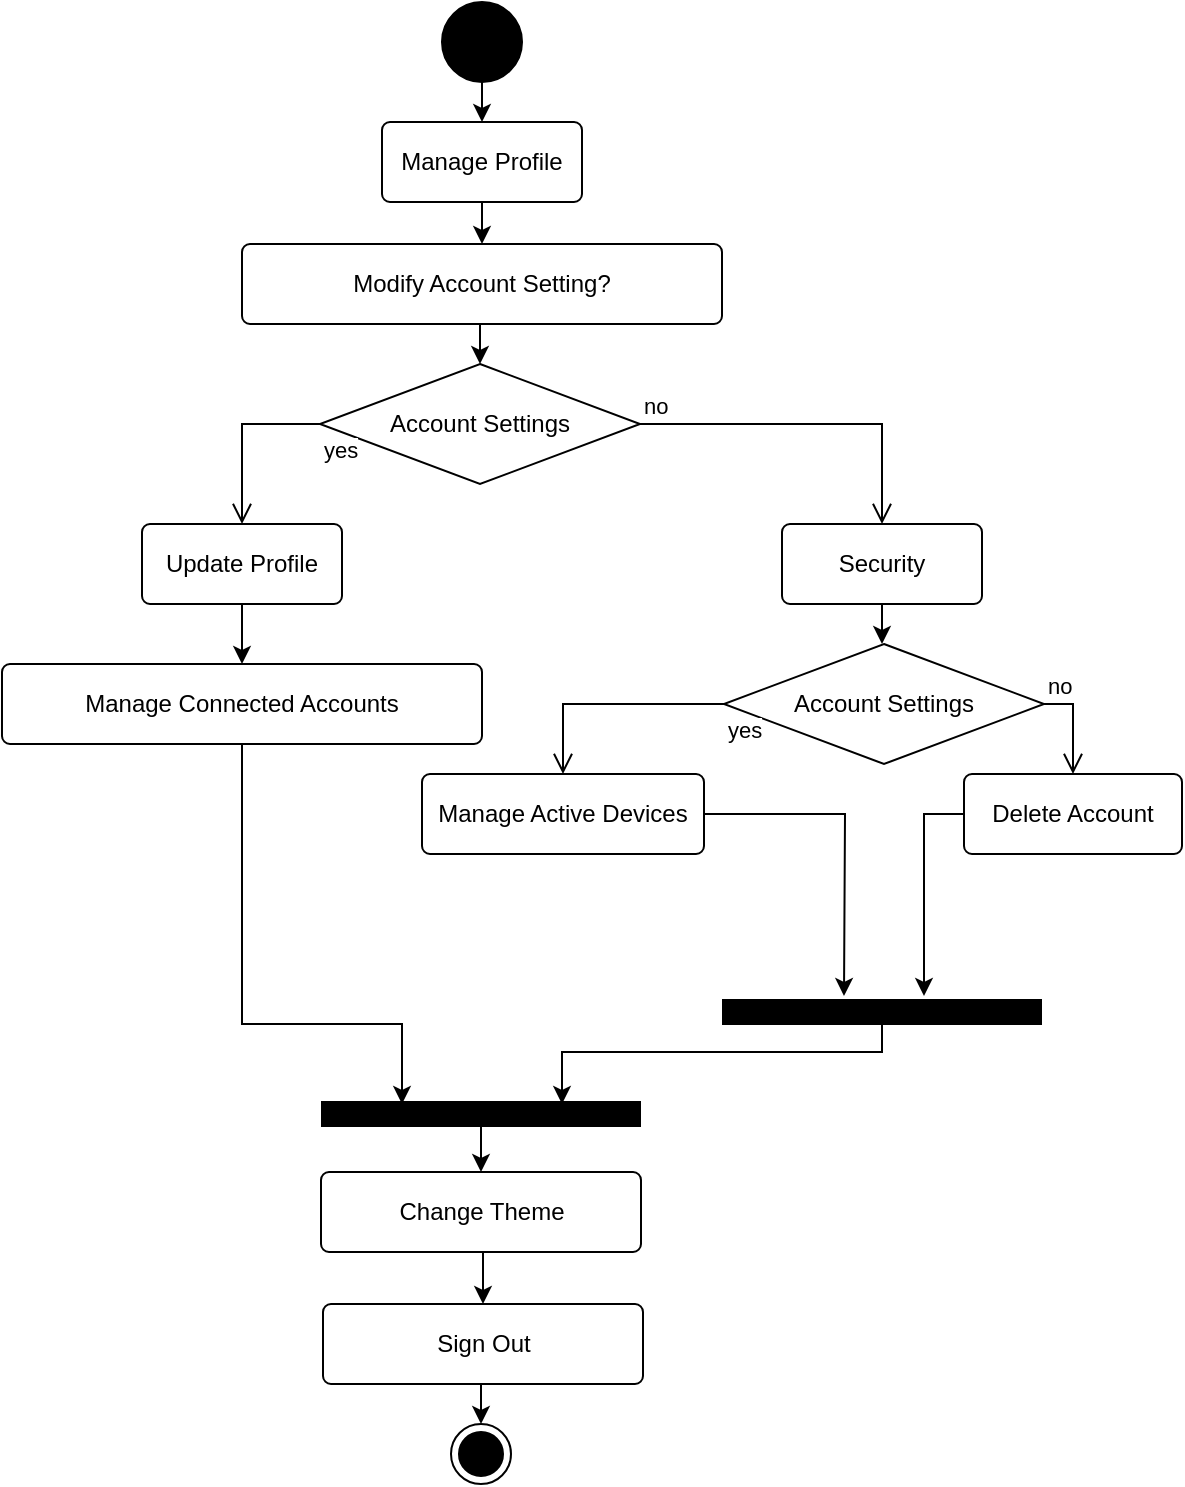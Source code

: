 <mxfile version="24.2.2" type="github">
  <diagram name="Page-1" id="7LJppE1JE4XpLKsh6bBd">
    <mxGraphModel dx="1235" dy="1783" grid="1" gridSize="10" guides="1" tooltips="1" connect="1" arrows="1" fold="1" page="1" pageScale="1" pageWidth="827" pageHeight="1169" math="0" shadow="0">
      <root>
        <mxCell id="0" />
        <mxCell id="1" parent="0" />
        <mxCell id="F_9zOkvMGBa57DA_jnb--28" style="edgeStyle=orthogonalEdgeStyle;rounded=0;orthogonalLoop=1;jettySize=auto;html=1;exitX=0.5;exitY=1;exitDx=0;exitDy=0;entryX=0.5;entryY=0;entryDx=0;entryDy=0;" parent="1" source="F_9zOkvMGBa57DA_jnb--2" target="F_9zOkvMGBa57DA_jnb--4" edge="1">
          <mxGeometry relative="1" as="geometry" />
        </mxCell>
        <mxCell id="F_9zOkvMGBa57DA_jnb--2" value="" style="ellipse;whiteSpace=wrap;html=1;aspect=fixed;fillColor=#000000;" parent="1" vertex="1">
          <mxGeometry x="380" y="-221" width="40" height="40" as="geometry" />
        </mxCell>
        <mxCell id="F_9zOkvMGBa57DA_jnb--44" style="edgeStyle=orthogonalEdgeStyle;rounded=0;orthogonalLoop=1;jettySize=auto;html=1;exitX=0.5;exitY=1;exitDx=0;exitDy=0;entryX=0.5;entryY=0;entryDx=0;entryDy=0;" parent="1" source="F_9zOkvMGBa57DA_jnb--4" target="F_9zOkvMGBa57DA_jnb--43" edge="1">
          <mxGeometry relative="1" as="geometry" />
        </mxCell>
        <mxCell id="F_9zOkvMGBa57DA_jnb--4" value="Manage Profile" style="rounded=1;arcSize=10;whiteSpace=wrap;html=1;align=center;" parent="1" vertex="1">
          <mxGeometry x="350" y="-161" width="100" height="40" as="geometry" />
        </mxCell>
        <mxCell id="F_9zOkvMGBa57DA_jnb--22" style="edgeStyle=orthogonalEdgeStyle;rounded=0;orthogonalLoop=1;jettySize=auto;html=1;exitX=0.5;exitY=1;exitDx=0;exitDy=0;entryX=0.5;entryY=0;entryDx=0;entryDy=0;" parent="1" source="F_9zOkvMGBa57DA_jnb--9" target="F_9zOkvMGBa57DA_jnb--11" edge="1">
          <mxGeometry relative="1" as="geometry" />
        </mxCell>
        <mxCell id="F_9zOkvMGBa57DA_jnb--9" value="Update Profile" style="rounded=1;arcSize=10;whiteSpace=wrap;html=1;align=center;" parent="1" vertex="1">
          <mxGeometry x="230" y="40" width="100" height="40" as="geometry" />
        </mxCell>
        <mxCell id="F_9zOkvMGBa57DA_jnb--36" style="edgeStyle=orthogonalEdgeStyle;rounded=0;orthogonalLoop=1;jettySize=auto;html=1;exitX=0.5;exitY=1;exitDx=0;exitDy=0;entryX=0.5;entryY=0;entryDx=0;entryDy=0;" parent="1" source="F_9zOkvMGBa57DA_jnb--10" edge="1">
          <mxGeometry relative="1" as="geometry">
            <mxPoint x="600" y="100" as="targetPoint" />
          </mxGeometry>
        </mxCell>
        <mxCell id="F_9zOkvMGBa57DA_jnb--10" value="Security" style="rounded=1;arcSize=10;whiteSpace=wrap;html=1;align=center;" parent="1" vertex="1">
          <mxGeometry x="550" y="40" width="100" height="40" as="geometry" />
        </mxCell>
        <mxCell id="F_9zOkvMGBa57DA_jnb--51" style="edgeStyle=orthogonalEdgeStyle;rounded=0;orthogonalLoop=1;jettySize=auto;html=1;exitX=0.5;exitY=1;exitDx=0;exitDy=0;" parent="1" source="F_9zOkvMGBa57DA_jnb--11" edge="1">
          <mxGeometry relative="1" as="geometry">
            <mxPoint x="360" y="330" as="targetPoint" />
            <Array as="points">
              <mxPoint x="280" y="290" />
              <mxPoint x="360" y="290" />
            </Array>
            <mxPoint x="280" y="200" as="sourcePoint" />
          </mxGeometry>
        </mxCell>
        <mxCell id="F_9zOkvMGBa57DA_jnb--11" value="Manage Connected Accounts" style="rounded=1;arcSize=10;whiteSpace=wrap;html=1;align=center;" parent="1" vertex="1">
          <mxGeometry x="160" y="110" width="240" height="40" as="geometry" />
        </mxCell>
        <mxCell id="F_9zOkvMGBa57DA_jnb--30" style="edgeStyle=orthogonalEdgeStyle;rounded=0;orthogonalLoop=1;jettySize=auto;html=1;exitX=1;exitY=0.5;exitDx=0;exitDy=0;" parent="1" source="F_9zOkvMGBa57DA_jnb--16" edge="1">
          <mxGeometry relative="1" as="geometry">
            <mxPoint x="581" y="276" as="targetPoint" />
          </mxGeometry>
        </mxCell>
        <mxCell id="F_9zOkvMGBa57DA_jnb--16" value="Manage Active Devices" style="rounded=1;arcSize=10;whiteSpace=wrap;html=1;align=center;" parent="1" vertex="1">
          <mxGeometry x="370" y="165" width="141" height="40" as="geometry" />
        </mxCell>
        <mxCell id="F_9zOkvMGBa57DA_jnb--50" style="edgeStyle=orthogonalEdgeStyle;rounded=0;orthogonalLoop=1;jettySize=auto;html=1;exitX=0;exitY=0.5;exitDx=0;exitDy=0;" parent="1" source="F_9zOkvMGBa57DA_jnb--17" edge="1">
          <mxGeometry relative="1" as="geometry">
            <mxPoint x="621" y="276" as="targetPoint" />
            <Array as="points">
              <mxPoint x="621" y="185" />
              <mxPoint x="621" y="276" />
            </Array>
          </mxGeometry>
        </mxCell>
        <mxCell id="F_9zOkvMGBa57DA_jnb--17" value="Delete Account" style="rounded=1;arcSize=10;whiteSpace=wrap;html=1;align=center;" parent="1" vertex="1">
          <mxGeometry x="641" y="165" width="109" height="40" as="geometry" />
        </mxCell>
        <mxCell id="F_9zOkvMGBa57DA_jnb--19" value="" style="line;strokeWidth=13;rotatable=0;dashed=0;labelPosition=right;align=left;verticalAlign=middle;spacingTop=0;spacingLeft=6;points=[];portConstraint=eastwest;" parent="1" vertex="1">
          <mxGeometry x="319.5" y="330" width="160" height="10" as="geometry" />
        </mxCell>
        <mxCell id="F_9zOkvMGBa57DA_jnb--55" style="edgeStyle=orthogonalEdgeStyle;rounded=0;orthogonalLoop=1;jettySize=auto;html=1;exitX=0.5;exitY=1;exitDx=0;exitDy=0;entryX=0.5;entryY=0;entryDx=0;entryDy=0;" parent="1" source="F_9zOkvMGBa57DA_jnb--20" target="F_9zOkvMGBa57DA_jnb--54" edge="1">
          <mxGeometry relative="1" as="geometry" />
        </mxCell>
        <mxCell id="F_9zOkvMGBa57DA_jnb--20" value="Change Theme" style="rounded=1;arcSize=10;whiteSpace=wrap;html=1;align=center;" parent="1" vertex="1">
          <mxGeometry x="319.5" y="364" width="160" height="40" as="geometry" />
        </mxCell>
        <mxCell id="F_9zOkvMGBa57DA_jnb--24" value="Account Settings" style="rhombus;whiteSpace=wrap;html=1;fontColor=#000000;fillColor=#FFFFFF;strokeColor=#000000;" parent="1" vertex="1">
          <mxGeometry x="319" y="-40" width="160" height="60" as="geometry" />
        </mxCell>
        <mxCell id="F_9zOkvMGBa57DA_jnb--25" value="no" style="edgeStyle=orthogonalEdgeStyle;html=1;align=left;verticalAlign=bottom;endArrow=open;endSize=8;strokeColor=#000000;rounded=0;entryX=0.5;entryY=0;entryDx=0;entryDy=0;" parent="1" source="F_9zOkvMGBa57DA_jnb--24" target="F_9zOkvMGBa57DA_jnb--10" edge="1">
          <mxGeometry x="-1" relative="1" as="geometry">
            <mxPoint x="370" y="270" as="targetPoint" />
          </mxGeometry>
        </mxCell>
        <mxCell id="F_9zOkvMGBa57DA_jnb--26" value="yes" style="edgeStyle=orthogonalEdgeStyle;html=1;align=left;verticalAlign=top;endArrow=open;endSize=8;strokeColor=#000000;rounded=0;entryX=0.5;entryY=0;entryDx=0;entryDy=0;exitX=0;exitY=0.5;exitDx=0;exitDy=0;" parent="1" source="F_9zOkvMGBa57DA_jnb--24" target="F_9zOkvMGBa57DA_jnb--9" edge="1">
          <mxGeometry x="-1" relative="1" as="geometry">
            <mxPoint x="230" y="350" as="targetPoint" />
          </mxGeometry>
        </mxCell>
        <mxCell id="F_9zOkvMGBa57DA_jnb--34" value="" style="endArrow=classic;html=1;rounded=0;entryX=0.5;entryY=0;entryDx=0;entryDy=0;" parent="1" source="F_9zOkvMGBa57DA_jnb--19" target="F_9zOkvMGBa57DA_jnb--20" edge="1">
          <mxGeometry width="50" height="50" relative="1" as="geometry">
            <mxPoint x="299.5" y="334" as="sourcePoint" />
            <mxPoint x="349.5" y="284" as="targetPoint" />
          </mxGeometry>
        </mxCell>
        <mxCell id="F_9zOkvMGBa57DA_jnb--40" value="" style="line;strokeWidth=13;rotatable=0;dashed=0;labelPosition=right;align=left;verticalAlign=middle;spacingTop=0;spacingLeft=6;points=[];portConstraint=eastwest;" parent="1" vertex="1">
          <mxGeometry x="520" y="279" width="160" height="10" as="geometry" />
        </mxCell>
        <mxCell id="F_9zOkvMGBa57DA_jnb--41" value="" style="endArrow=classic;html=1;rounded=0;" parent="1" edge="1">
          <mxGeometry width="50" height="50" relative="1" as="geometry">
            <mxPoint x="600" y="290" as="sourcePoint" />
            <mxPoint x="440" y="330" as="targetPoint" />
            <Array as="points">
              <mxPoint x="600" y="304" />
              <mxPoint x="440" y="304" />
            </Array>
          </mxGeometry>
        </mxCell>
        <mxCell id="F_9zOkvMGBa57DA_jnb--45" style="edgeStyle=orthogonalEdgeStyle;rounded=0;orthogonalLoop=1;jettySize=auto;html=1;exitX=0.5;exitY=1;exitDx=0;exitDy=0;entryX=0.5;entryY=0;entryDx=0;entryDy=0;" parent="1" source="F_9zOkvMGBa57DA_jnb--43" target="F_9zOkvMGBa57DA_jnb--24" edge="1">
          <mxGeometry relative="1" as="geometry" />
        </mxCell>
        <mxCell id="F_9zOkvMGBa57DA_jnb--43" value="Modify Account Setting?" style="rounded=1;arcSize=10;whiteSpace=wrap;html=1;align=center;" parent="1" vertex="1">
          <mxGeometry x="280" y="-100" width="240" height="40" as="geometry" />
        </mxCell>
        <mxCell id="F_9zOkvMGBa57DA_jnb--46" value="Account Settings" style="rhombus;whiteSpace=wrap;html=1;fontColor=#000000;fillColor=#FFFFFF;strokeColor=#000000;" parent="1" vertex="1">
          <mxGeometry x="521" y="100" width="160" height="60" as="geometry" />
        </mxCell>
        <mxCell id="F_9zOkvMGBa57DA_jnb--47" value="no" style="edgeStyle=orthogonalEdgeStyle;html=1;align=left;verticalAlign=bottom;endArrow=open;endSize=8;strokeColor=#000000;rounded=0;entryX=0.5;entryY=0;entryDx=0;entryDy=0;" parent="1" source="F_9zOkvMGBa57DA_jnb--46" target="F_9zOkvMGBa57DA_jnb--17" edge="1">
          <mxGeometry x="-1" relative="1" as="geometry">
            <mxPoint x="761" y="176" as="targetPoint" />
            <Array as="points">
              <mxPoint x="695" y="130" />
            </Array>
          </mxGeometry>
        </mxCell>
        <mxCell id="F_9zOkvMGBa57DA_jnb--48" value="yes" style="edgeStyle=orthogonalEdgeStyle;html=1;align=left;verticalAlign=top;endArrow=open;endSize=8;strokeColor=#000000;rounded=0;entryX=0.5;entryY=0;entryDx=0;entryDy=0;" parent="1" source="F_9zOkvMGBa57DA_jnb--46" target="F_9zOkvMGBa57DA_jnb--16" edge="1">
          <mxGeometry x="-1" relative="1" as="geometry">
            <mxPoint x="415" y="186" as="targetPoint" />
            <Array as="points">
              <mxPoint x="441" y="130" />
            </Array>
          </mxGeometry>
        </mxCell>
        <mxCell id="F_9zOkvMGBa57DA_jnb--57" style="edgeStyle=orthogonalEdgeStyle;rounded=0;orthogonalLoop=1;jettySize=auto;html=1;exitX=0.5;exitY=1;exitDx=0;exitDy=0;entryX=0.5;entryY=0;entryDx=0;entryDy=0;" parent="1" source="F_9zOkvMGBa57DA_jnb--54" target="F_9zOkvMGBa57DA_jnb--56" edge="1">
          <mxGeometry relative="1" as="geometry" />
        </mxCell>
        <mxCell id="F_9zOkvMGBa57DA_jnb--54" value="Sign Out" style="rounded=1;arcSize=10;whiteSpace=wrap;html=1;align=center;" parent="1" vertex="1">
          <mxGeometry x="320.5" y="430" width="160" height="40" as="geometry" />
        </mxCell>
        <mxCell id="F_9zOkvMGBa57DA_jnb--56" value="" style="ellipse;html=1;shape=endState;fillColor=#000000;strokeColor=#000000;" parent="1" vertex="1">
          <mxGeometry x="384.5" y="490" width="30" height="30" as="geometry" />
        </mxCell>
      </root>
    </mxGraphModel>
  </diagram>
</mxfile>
